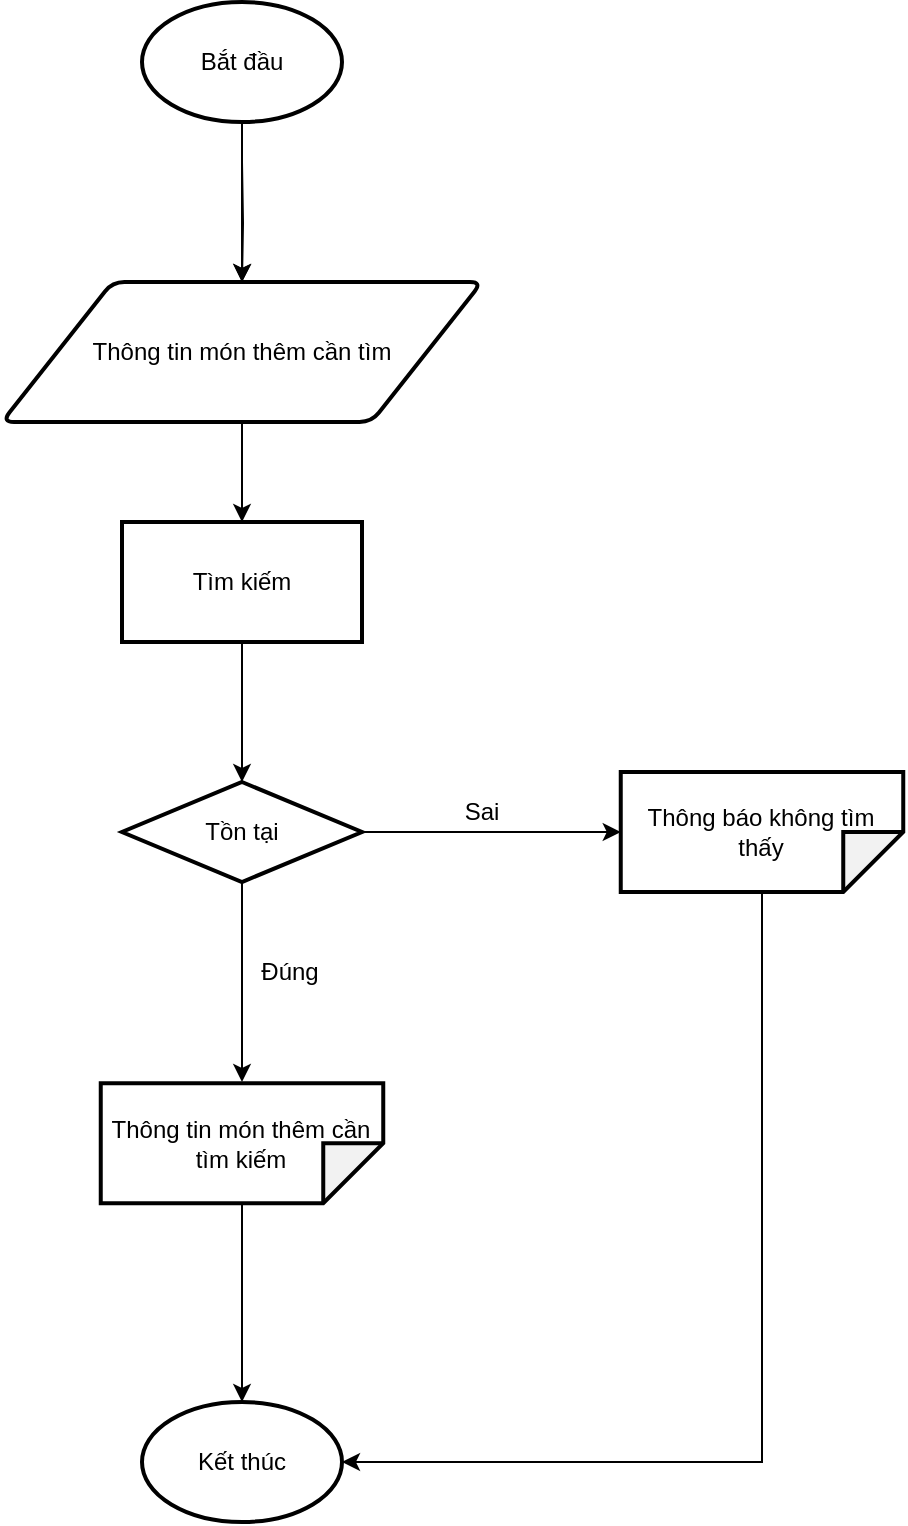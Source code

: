<mxfile version="18.0.1" type="device"><diagram id="92aDtoMz8bKU1AmhP6n_" name="Trang-1"><mxGraphModel dx="868" dy="593" grid="1" gridSize="10" guides="1" tooltips="1" connect="1" arrows="1" fold="1" page="1" pageScale="1" pageWidth="827" pageHeight="1169" math="0" shadow="0"><root><mxCell id="0"/><mxCell id="1" parent="0"/><mxCell id="MKv_aCkQg2zn-gJMslRl-1" style="edgeStyle=orthogonalEdgeStyle;rounded=0;orthogonalLoop=1;jettySize=auto;html=1;entryX=0.5;entryY=0;entryDx=0;entryDy=0;startArrow=none;" parent="1" target="MKv_aCkQg2zn-gJMslRl-4" edge="1"><mxGeometry relative="1" as="geometry"><mxPoint x="420" y="210" as="sourcePoint"/></mxGeometry></mxCell><mxCell id="MKv_aCkQg2zn-gJMslRl-2" value="Bắt đầu" style="strokeWidth=2;html=1;shape=mxgraph.flowchart.start_1;whiteSpace=wrap;" parent="1" vertex="1"><mxGeometry x="370" y="130" width="100" height="60" as="geometry"/></mxCell><mxCell id="MKv_aCkQg2zn-gJMslRl-3" style="edgeStyle=orthogonalEdgeStyle;rounded=0;orthogonalLoop=1;jettySize=auto;html=1;entryX=0.5;entryY=0;entryDx=0;entryDy=0;" parent="1" source="MKv_aCkQg2zn-gJMslRl-4" target="MKv_aCkQg2zn-gJMslRl-6" edge="1"><mxGeometry relative="1" as="geometry"/></mxCell><mxCell id="MKv_aCkQg2zn-gJMslRl-4" value="Thông tin món thêm cần tìm" style="shape=parallelogram;html=1;strokeWidth=2;perimeter=parallelogramPerimeter;whiteSpace=wrap;rounded=1;arcSize=12;size=0.23;" parent="1" vertex="1"><mxGeometry x="300" y="270" width="240" height="70" as="geometry"/></mxCell><mxCell id="MKv_aCkQg2zn-gJMslRl-5" style="edgeStyle=orthogonalEdgeStyle;rounded=0;orthogonalLoop=1;jettySize=auto;html=1;entryX=0.5;entryY=0;entryDx=0;entryDy=0;" parent="1" source="MKv_aCkQg2zn-gJMslRl-6" edge="1"><mxGeometry relative="1" as="geometry"><mxPoint x="420" y="520" as="targetPoint"/></mxGeometry></mxCell><mxCell id="MKv_aCkQg2zn-gJMslRl-6" value="Tìm kiếm" style="rounded=0;whiteSpace=wrap;html=1;strokeWidth=2;" parent="1" vertex="1"><mxGeometry x="360" y="390" width="120" height="60" as="geometry"/></mxCell><mxCell id="MKv_aCkQg2zn-gJMslRl-7" style="edgeStyle=orthogonalEdgeStyle;rounded=0;orthogonalLoop=1;jettySize=auto;html=1;exitX=0.5;exitY=1;exitDx=0;exitDy=0;" parent="1" source="MKv_aCkQg2zn-gJMslRl-9" edge="1"><mxGeometry relative="1" as="geometry"><mxPoint x="420" y="580.625" as="sourcePoint"/><mxPoint x="420" y="670" as="targetPoint"/><Array as="points"/></mxGeometry></mxCell><mxCell id="MKv_aCkQg2zn-gJMslRl-8" style="edgeStyle=orthogonalEdgeStyle;rounded=0;orthogonalLoop=1;jettySize=auto;html=1;" parent="1" source="MKv_aCkQg2zn-gJMslRl-9" target="MKv_aCkQg2zn-gJMslRl-11" edge="1"><mxGeometry relative="1" as="geometry"/></mxCell><mxCell id="MKv_aCkQg2zn-gJMslRl-9" value="Tồn tại" style="rhombus;whiteSpace=wrap;html=1;strokeWidth=2;" parent="1" vertex="1"><mxGeometry x="360" y="520" width="120" height="50" as="geometry"/></mxCell><mxCell id="MKv_aCkQg2zn-gJMslRl-10" style="edgeStyle=orthogonalEdgeStyle;rounded=0;orthogonalLoop=1;jettySize=auto;html=1;entryX=1;entryY=0.5;entryDx=0;entryDy=0;entryPerimeter=0;" parent="1" source="MKv_aCkQg2zn-gJMslRl-11" target="MKv_aCkQg2zn-gJMslRl-14" edge="1"><mxGeometry relative="1" as="geometry"><Array as="points"><mxPoint x="680" y="860"/></Array></mxGeometry></mxCell><mxCell id="MKv_aCkQg2zn-gJMslRl-11" value="Thông báo không tìm thấy" style="shape=note;whiteSpace=wrap;html=1;backgroundOutline=1;darkOpacity=0.05;strokeWidth=2;rotation=90;spacing=2;labelBorderColor=none;fontColor=default;verticalAlign=middle;horizontal=0;" parent="1" vertex="1"><mxGeometry x="650" y="474.38" width="60" height="141.25" as="geometry"/></mxCell><mxCell id="MKv_aCkQg2zn-gJMslRl-12" style="edgeStyle=orthogonalEdgeStyle;rounded=0;orthogonalLoop=1;jettySize=auto;html=1;entryX=0.5;entryY=0;entryDx=0;entryDy=0;entryPerimeter=0;" parent="1" source="MKv_aCkQg2zn-gJMslRl-13" target="MKv_aCkQg2zn-gJMslRl-14" edge="1"><mxGeometry relative="1" as="geometry"/></mxCell><mxCell id="MKv_aCkQg2zn-gJMslRl-13" value="Thông tin món thêm cần tìm kiếm" style="shape=note;whiteSpace=wrap;html=1;backgroundOutline=1;darkOpacity=0.05;strokeWidth=2;rotation=90;spacing=2;labelBorderColor=none;fontColor=default;verticalAlign=middle;horizontal=0;" parent="1" vertex="1"><mxGeometry x="390" y="630" width="60" height="141.25" as="geometry"/></mxCell><mxCell id="MKv_aCkQg2zn-gJMslRl-14" value="Kết thúc" style="strokeWidth=2;html=1;shape=mxgraph.flowchart.start_1;whiteSpace=wrap;" parent="1" vertex="1"><mxGeometry x="370" y="830" width="100" height="60" as="geometry"/></mxCell><mxCell id="MKv_aCkQg2zn-gJMslRl-15" value="Sai" style="text;html=1;strokeColor=none;fillColor=none;align=center;verticalAlign=middle;whiteSpace=wrap;rounded=0;" parent="1" vertex="1"><mxGeometry x="510" y="520" width="60" height="30" as="geometry"/></mxCell><mxCell id="MKv_aCkQg2zn-gJMslRl-16" value="Đúng" style="text;html=1;strokeColor=none;fillColor=none;align=center;verticalAlign=middle;whiteSpace=wrap;rounded=0;" parent="1" vertex="1"><mxGeometry x="414" y="600" width="60" height="30" as="geometry"/></mxCell><mxCell id="A0wLZvCp_o8xCU32ab45-2" value="" style="edgeStyle=orthogonalEdgeStyle;rounded=0;orthogonalLoop=1;jettySize=auto;html=1;endArrow=classic;endFill=1;entryX=0.5;entryY=0;entryDx=0;entryDy=0;" parent="1" source="MKv_aCkQg2zn-gJMslRl-2" target="MKv_aCkQg2zn-gJMslRl-4" edge="1"><mxGeometry relative="1" as="geometry"><mxPoint x="420" y="90" as="sourcePoint"/><mxPoint x="430" y="260" as="targetPoint"/></mxGeometry></mxCell></root></mxGraphModel></diagram></mxfile>